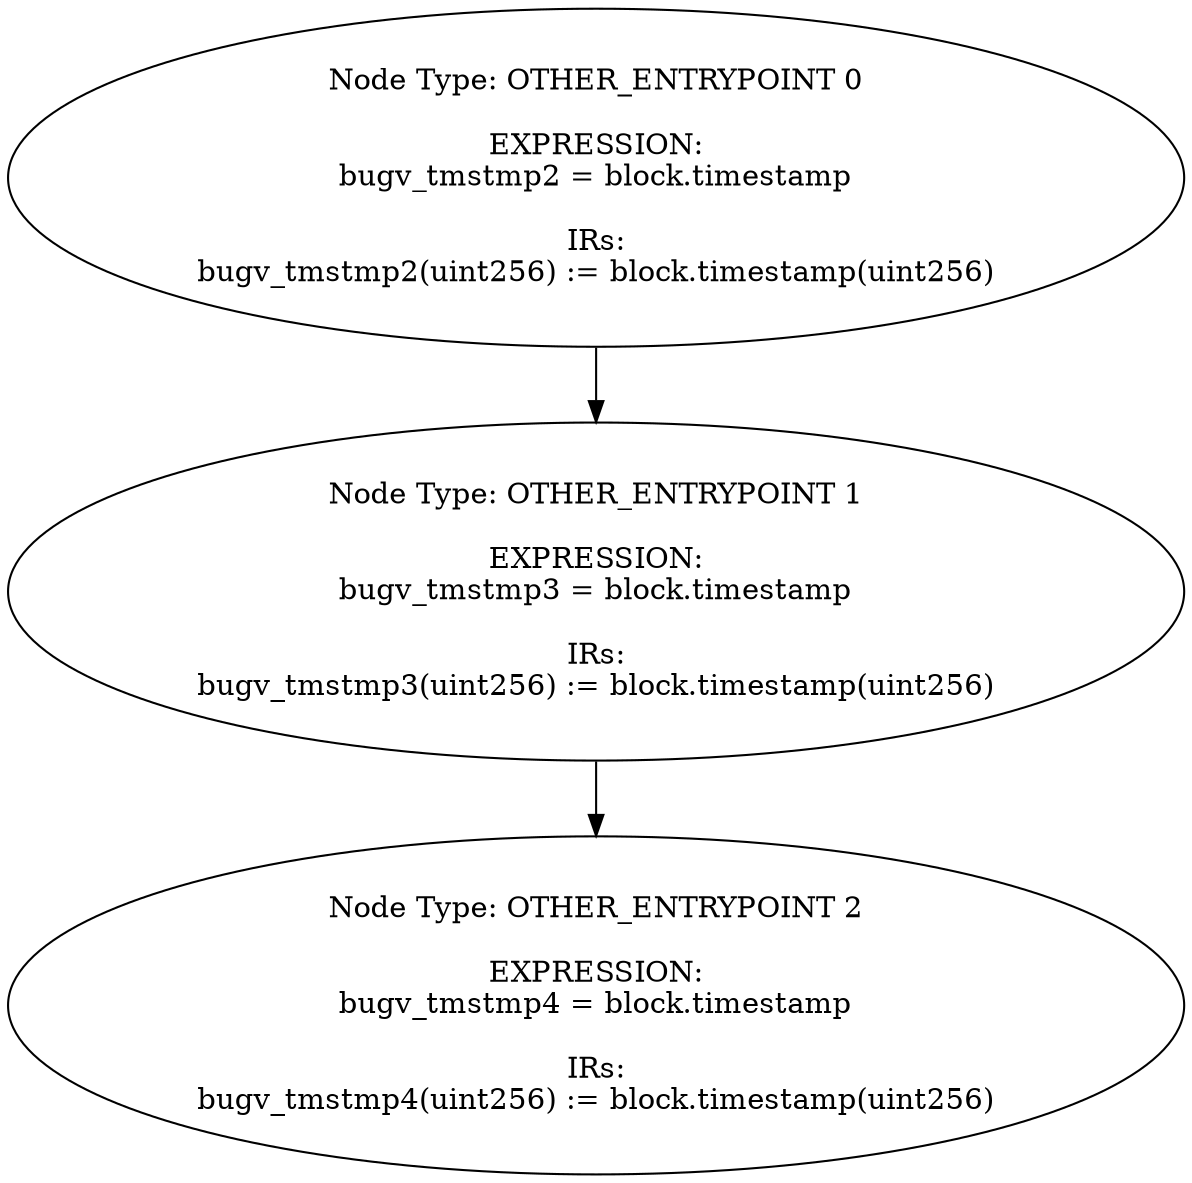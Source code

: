 digraph{
0[label="Node Type: OTHER_ENTRYPOINT 0

EXPRESSION:
bugv_tmstmp2 = block.timestamp

IRs:
bugv_tmstmp2(uint256) := block.timestamp(uint256)"];
0->1;
1[label="Node Type: OTHER_ENTRYPOINT 1

EXPRESSION:
bugv_tmstmp3 = block.timestamp

IRs:
bugv_tmstmp3(uint256) := block.timestamp(uint256)"];
1->2;
2[label="Node Type: OTHER_ENTRYPOINT 2

EXPRESSION:
bugv_tmstmp4 = block.timestamp

IRs:
bugv_tmstmp4(uint256) := block.timestamp(uint256)"];
}
